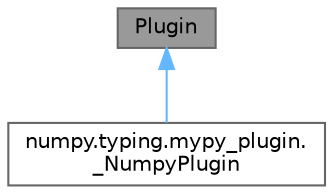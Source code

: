 digraph "Plugin"
{
 // LATEX_PDF_SIZE
  bgcolor="transparent";
  edge [fontname=Helvetica,fontsize=10,labelfontname=Helvetica,labelfontsize=10];
  node [fontname=Helvetica,fontsize=10,shape=box,height=0.2,width=0.4];
  Node1 [id="Node000001",label="Plugin",height=0.2,width=0.4,color="gray40", fillcolor="grey60", style="filled", fontcolor="black",tooltip=" "];
  Node1 -> Node2 [id="edge1_Node000001_Node000002",dir="back",color="steelblue1",style="solid",tooltip=" "];
  Node2 [id="Node000002",label="numpy.typing.mypy_plugin.\l_NumpyPlugin",height=0.2,width=0.4,color="gray40", fillcolor="white", style="filled",URL="$db/df1/classnumpy_1_1typing_1_1mypy__plugin_1_1__NumpyPlugin.html",tooltip=" "];
}
